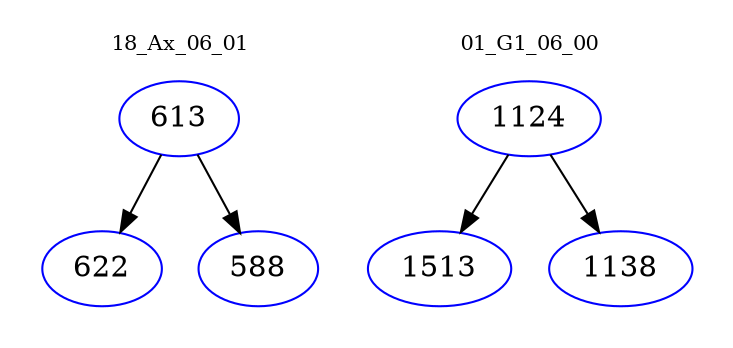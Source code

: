digraph{
subgraph cluster_0 {
color = white
label = "18_Ax_06_01";
fontsize=10;
T0_613 [label="613", color="blue"]
T0_613 -> T0_622 [color="black"]
T0_622 [label="622", color="blue"]
T0_613 -> T0_588 [color="black"]
T0_588 [label="588", color="blue"]
}
subgraph cluster_1 {
color = white
label = "01_G1_06_00";
fontsize=10;
T1_1124 [label="1124", color="blue"]
T1_1124 -> T1_1513 [color="black"]
T1_1513 [label="1513", color="blue"]
T1_1124 -> T1_1138 [color="black"]
T1_1138 [label="1138", color="blue"]
}
}

